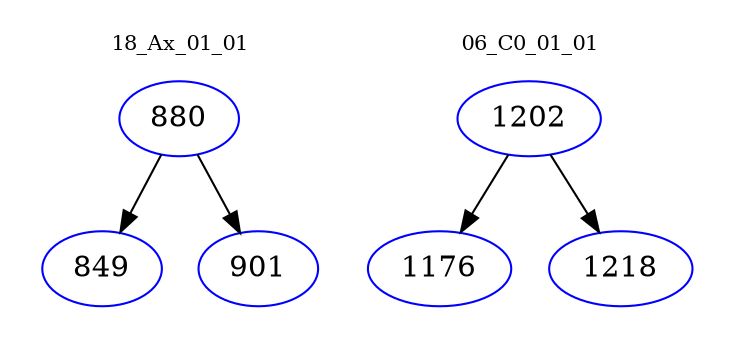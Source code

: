 digraph{
subgraph cluster_0 {
color = white
label = "18_Ax_01_01";
fontsize=10;
T0_880 [label="880", color="blue"]
T0_880 -> T0_849 [color="black"]
T0_849 [label="849", color="blue"]
T0_880 -> T0_901 [color="black"]
T0_901 [label="901", color="blue"]
}
subgraph cluster_1 {
color = white
label = "06_C0_01_01";
fontsize=10;
T1_1202 [label="1202", color="blue"]
T1_1202 -> T1_1176 [color="black"]
T1_1176 [label="1176", color="blue"]
T1_1202 -> T1_1218 [color="black"]
T1_1218 [label="1218", color="blue"]
}
}
